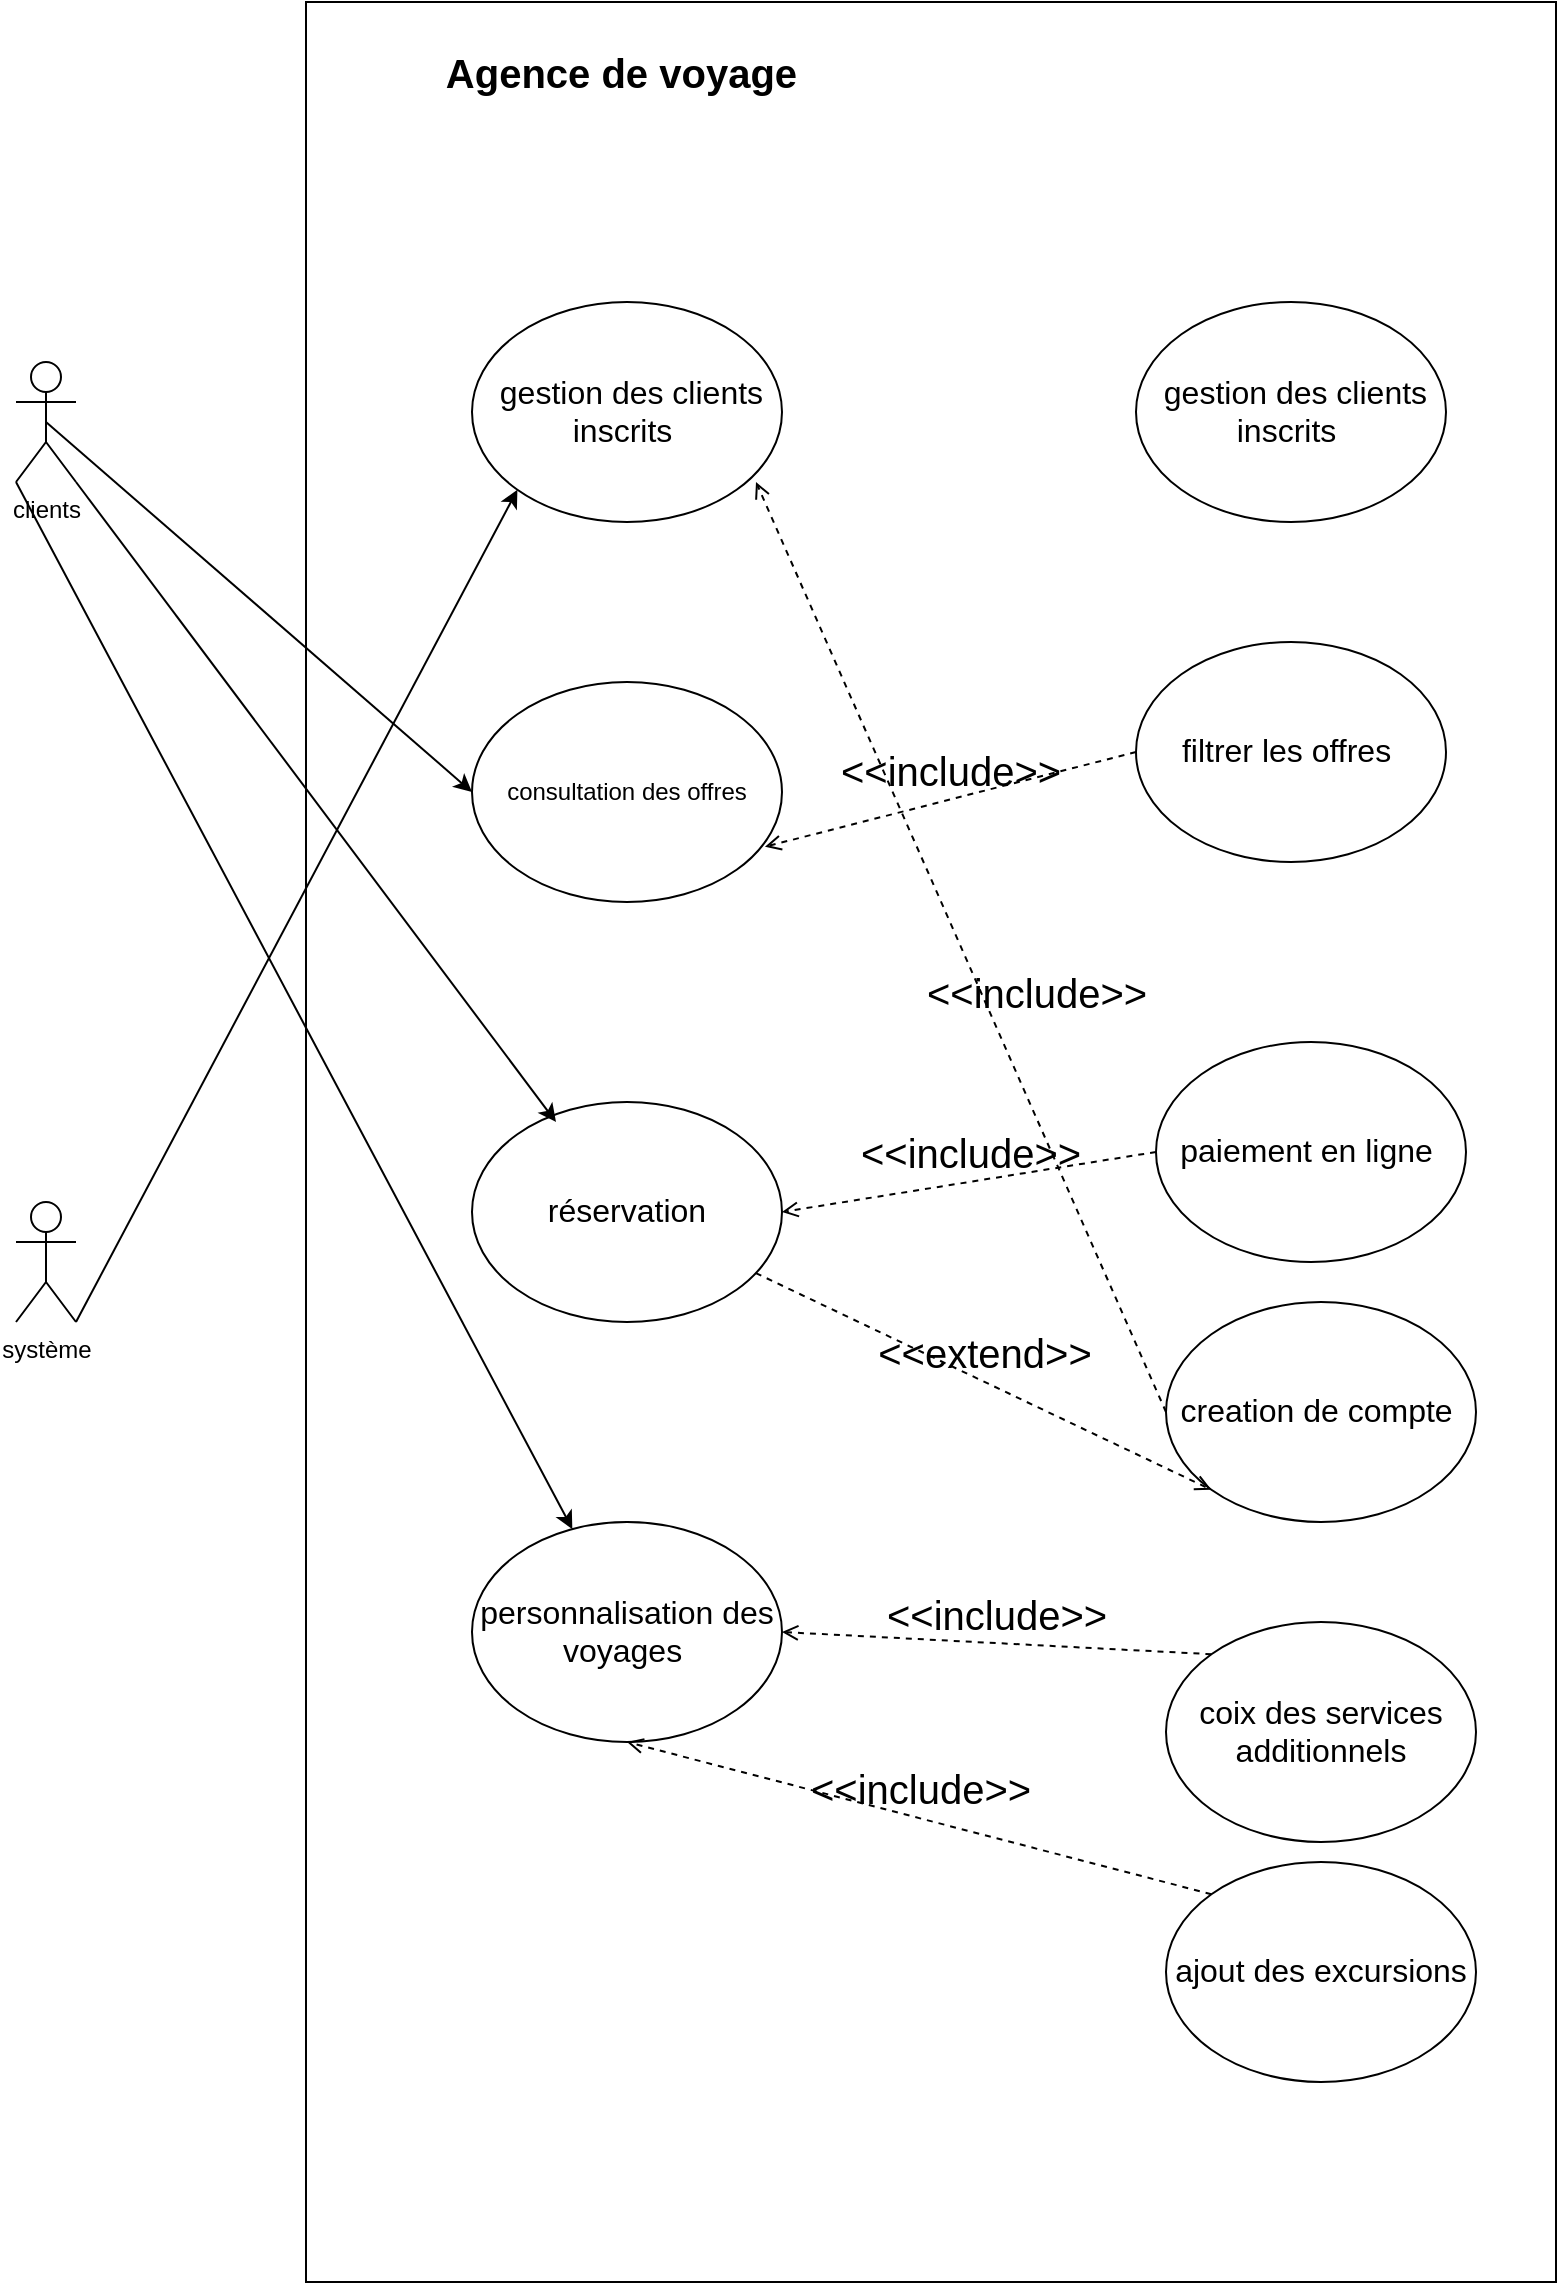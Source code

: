 <mxfile>
    <diagram id="cQFbkT8W87ExA1ZejMzS" name="Page-1">
        <mxGraphModel dx="1076" dy="1251" grid="1" gridSize="10" guides="1" tooltips="1" connect="1" arrows="1" fold="1" page="1" pageScale="1" pageWidth="850" pageHeight="1100" math="0" shadow="0">
            <root>
                <mxCell id="0"/>
                <mxCell id="1" parent="0"/>
                <mxCell id="4" value="" style="rounded=0;whiteSpace=wrap;html=1;" vertex="1" parent="1">
                    <mxGeometry x="265" y="80" width="625" height="1140" as="geometry"/>
                </mxCell>
                <mxCell id="5" value="&lt;b&gt;&lt;font style=&quot;font-size: 20px;&quot;&gt;Agence de voyage&amp;nbsp;&lt;/font&gt;&lt;/b&gt;" style="text;html=1;strokeColor=none;fillColor=none;align=center;verticalAlign=middle;whiteSpace=wrap;rounded=0;" vertex="1" parent="1">
                    <mxGeometry x="328" y="100" width="195" height="30" as="geometry"/>
                </mxCell>
                <mxCell id="6" value="clients" style="shape=umlActor;verticalLabelPosition=bottom;verticalAlign=top;html=1;outlineConnect=0;" vertex="1" parent="1">
                    <mxGeometry x="120" y="260" width="30" height="60" as="geometry"/>
                </mxCell>
                <mxCell id="7" value="système" style="shape=umlActor;verticalLabelPosition=bottom;verticalAlign=top;html=1;outlineConnect=0;" vertex="1" parent="1">
                    <mxGeometry x="120" y="680" width="30" height="60" as="geometry"/>
                </mxCell>
                <mxCell id="8" value="&lt;span style=&quot;font-size: 12pt; line-height: 115%; font-family: Aptos, sans-serif;&quot; lang=&quot;FR&quot;&gt;&amp;nbsp;gestion des clients inscrits&amp;nbsp;&lt;/span&gt;" style="ellipse;whiteSpace=wrap;html=1;" vertex="1" parent="1">
                    <mxGeometry x="348" y="230" width="155" height="110" as="geometry"/>
                </mxCell>
                <mxCell id="11" value="&lt;br&gt;&lt;span lang=&quot;FR&quot;&gt;&amp;nbsp; &amp;nbsp;&lt;br&gt;consultation des offres &lt;/span&gt;&lt;br&gt;&lt;br&gt;&lt;br&gt;" style="ellipse;whiteSpace=wrap;html=1;" vertex="1" parent="1">
                    <mxGeometry x="348" y="420" width="155" height="110" as="geometry"/>
                </mxCell>
                <mxCell id="12" value="&lt;span style=&quot;font-size: 12pt; line-height: 115%; font-family: Aptos, sans-serif;&quot; lang=&quot;FR&quot;&gt;réservation&lt;/span&gt;" style="ellipse;whiteSpace=wrap;html=1;" vertex="1" parent="1">
                    <mxGeometry x="348" y="630" width="155" height="110" as="geometry"/>
                </mxCell>
                <mxCell id="13" value="&lt;span style=&quot;font-size: 12pt; line-height: 115%; font-family: Aptos, sans-serif;&quot; lang=&quot;FR&quot;&gt;personnalisation des voyages&amp;nbsp;&lt;/span&gt;" style="ellipse;whiteSpace=wrap;html=1;" vertex="1" parent="1">
                    <mxGeometry x="348" y="840" width="155" height="110" as="geometry"/>
                </mxCell>
                <mxCell id="16" value="" style="endArrow=classic;html=1;fontSize=20;exitX=0.5;exitY=0.5;exitDx=0;exitDy=0;exitPerimeter=0;entryX=0;entryY=0.5;entryDx=0;entryDy=0;" edge="1" parent="1" source="6" target="11">
                    <mxGeometry width="50" height="50" relative="1" as="geometry">
                        <mxPoint x="310" y="620" as="sourcePoint"/>
                        <mxPoint x="360" y="580" as="targetPoint"/>
                        <Array as="points"/>
                    </mxGeometry>
                </mxCell>
                <mxCell id="21" value="" style="endArrow=classic;html=1;fontSize=20;exitX=1;exitY=1;exitDx=0;exitDy=0;exitPerimeter=0;" edge="1" parent="1" source="6">
                    <mxGeometry width="50" height="50" relative="1" as="geometry">
                        <mxPoint x="290" y="420" as="sourcePoint"/>
                        <mxPoint x="390" y="640" as="targetPoint"/>
                    </mxGeometry>
                </mxCell>
                <mxCell id="22" value="" style="endArrow=classic;html=1;fontSize=20;exitX=0;exitY=1;exitDx=0;exitDy=0;exitPerimeter=0;" edge="1" parent="1" source="6" target="13">
                    <mxGeometry width="50" height="50" relative="1" as="geometry">
                        <mxPoint x="290" y="700" as="sourcePoint"/>
                        <mxPoint x="340" y="650" as="targetPoint"/>
                    </mxGeometry>
                </mxCell>
                <mxCell id="23" value="" style="endArrow=classic;html=1;fontSize=20;exitX=1;exitY=1;exitDx=0;exitDy=0;exitPerimeter=0;entryX=0;entryY=1;entryDx=0;entryDy=0;" edge="1" parent="1" source="7" target="8">
                    <mxGeometry width="50" height="50" relative="1" as="geometry">
                        <mxPoint x="470" y="750" as="sourcePoint"/>
                        <mxPoint x="520" y="700" as="targetPoint"/>
                        <Array as="points"/>
                    </mxGeometry>
                </mxCell>
                <mxCell id="24" value="&lt;span style=&quot;font-size: 12pt; line-height: 115%; font-family: Aptos, sans-serif;&quot; lang=&quot;FR&quot;&gt;&amp;nbsp;gestion des clients inscrits&amp;nbsp;&lt;/span&gt;" style="ellipse;whiteSpace=wrap;html=1;" vertex="1" parent="1">
                    <mxGeometry x="680" y="230" width="155" height="110" as="geometry"/>
                </mxCell>
                <mxCell id="25" value="&lt;span style=&quot;font-size: 12pt; line-height: 115%; font-family: Aptos, sans-serif;&quot; lang=&quot;FR&quot;&gt;filtrer les offres&amp;nbsp;&lt;/span&gt;" style="ellipse;whiteSpace=wrap;html=1;" vertex="1" parent="1">
                    <mxGeometry x="680" y="400" width="155" height="110" as="geometry"/>
                </mxCell>
                <mxCell id="26" value="&lt;span style=&quot;font-size: 12pt; line-height: 115%; font-family: Aptos, sans-serif;&quot; lang=&quot;FR&quot;&gt;paiement en ligne&amp;nbsp;&lt;/span&gt;" style="ellipse;whiteSpace=wrap;html=1;" vertex="1" parent="1">
                    <mxGeometry x="690" y="600" width="155" height="110" as="geometry"/>
                </mxCell>
                <mxCell id="27" value="&lt;span style=&quot;font-size: 12pt; line-height: 115%; font-family: Aptos, sans-serif;&quot; lang=&quot;FR&quot;&gt;creation de compte&amp;nbsp;&lt;/span&gt;" style="ellipse;whiteSpace=wrap;html=1;" vertex="1" parent="1">
                    <mxGeometry x="695" y="730" width="155" height="110" as="geometry"/>
                </mxCell>
                <mxCell id="28" value="&lt;span style=&quot;font-size: 12pt; line-height: 115%; font-family: Aptos, sans-serif;&quot; lang=&quot;FR&quot;&gt;coix des services additionnels&lt;/span&gt;" style="ellipse;whiteSpace=wrap;html=1;" vertex="1" parent="1">
                    <mxGeometry x="695" y="890" width="155" height="110" as="geometry"/>
                </mxCell>
                <mxCell id="29" value="&lt;span style=&quot;font-size: 12pt; line-height: 115%; font-family: Aptos, sans-serif;&quot; lang=&quot;FR&quot;&gt;ajout des excursions&lt;/span&gt;" style="ellipse;whiteSpace=wrap;html=1;" vertex="1" parent="1">
                    <mxGeometry x="695" y="1010" width="155" height="110" as="geometry"/>
                </mxCell>
                <mxCell id="31" value="&amp;lt;&amp;lt;include&amp;gt;&amp;gt;" style="html=1;verticalAlign=bottom;labelBackgroundColor=none;endArrow=open;endFill=0;dashed=1;fontSize=20;entryX=0.945;entryY=0.749;entryDx=0;entryDy=0;exitX=0;exitY=0.5;exitDx=0;exitDy=0;entryPerimeter=0;" edge="1" parent="1" source="25" target="11">
                    <mxGeometry width="160" relative="1" as="geometry">
                        <mxPoint x="280" y="530" as="sourcePoint"/>
                        <mxPoint x="440" y="530" as="targetPoint"/>
                    </mxGeometry>
                </mxCell>
                <mxCell id="34" value="&amp;lt;&amp;lt;include&amp;gt;&amp;gt;" style="html=1;verticalAlign=bottom;labelBackgroundColor=none;endArrow=open;endFill=0;dashed=1;fontSize=20;exitX=0;exitY=0.5;exitDx=0;exitDy=0;" edge="1" parent="1" source="27">
                    <mxGeometry x="-0.195" y="-19" width="160" relative="1" as="geometry">
                        <mxPoint x="570" y="670" as="sourcePoint"/>
                        <mxPoint x="490" y="320" as="targetPoint"/>
                        <mxPoint as="offset"/>
                    </mxGeometry>
                </mxCell>
                <mxCell id="35" value="&amp;lt;&amp;lt;include&amp;gt;&amp;gt;" style="html=1;verticalAlign=bottom;labelBackgroundColor=none;endArrow=open;endFill=0;dashed=1;fontSize=20;entryX=1;entryY=0.5;entryDx=0;entryDy=0;exitX=0;exitY=0.5;exitDx=0;exitDy=0;" edge="1" parent="1" source="26" target="12">
                    <mxGeometry width="160" relative="1" as="geometry">
                        <mxPoint x="530" y="610" as="sourcePoint"/>
                        <mxPoint x="690" y="610" as="targetPoint"/>
                    </mxGeometry>
                </mxCell>
                <mxCell id="36" value="&amp;lt;&amp;lt;include&amp;gt;&amp;gt;" style="html=1;verticalAlign=bottom;labelBackgroundColor=none;endArrow=open;endFill=0;dashed=1;fontSize=20;entryX=1;entryY=0.5;entryDx=0;entryDy=0;exitX=0;exitY=0;exitDx=0;exitDy=0;" edge="1" parent="1" source="28" target="13">
                    <mxGeometry width="160" relative="1" as="geometry">
                        <mxPoint x="530" y="610" as="sourcePoint"/>
                        <mxPoint x="690" y="610" as="targetPoint"/>
                    </mxGeometry>
                </mxCell>
                <mxCell id="37" value="&amp;lt;&amp;lt;include&amp;gt;&amp;gt;" style="html=1;verticalAlign=bottom;labelBackgroundColor=none;endArrow=open;endFill=0;dashed=1;fontSize=20;entryX=0.5;entryY=1;entryDx=0;entryDy=0;exitX=0;exitY=0;exitDx=0;exitDy=0;" edge="1" parent="1" source="29" target="13">
                    <mxGeometry width="160" relative="1" as="geometry">
                        <mxPoint x="530" y="610" as="sourcePoint"/>
                        <mxPoint x="690" y="610" as="targetPoint"/>
                    </mxGeometry>
                </mxCell>
                <mxCell id="38" value="&amp;lt;&amp;lt;extend&amp;gt;&amp;gt;" style="html=1;verticalAlign=bottom;labelBackgroundColor=none;endArrow=open;endFill=0;dashed=1;fontSize=20;entryX=0;entryY=1;entryDx=0;entryDy=0;" edge="1" parent="1" source="12" target="27">
                    <mxGeometry width="160" relative="1" as="geometry">
                        <mxPoint x="530" y="610" as="sourcePoint"/>
                        <mxPoint x="690" y="610" as="targetPoint"/>
                    </mxGeometry>
                </mxCell>
            </root>
        </mxGraphModel>
    </diagram>
</mxfile>